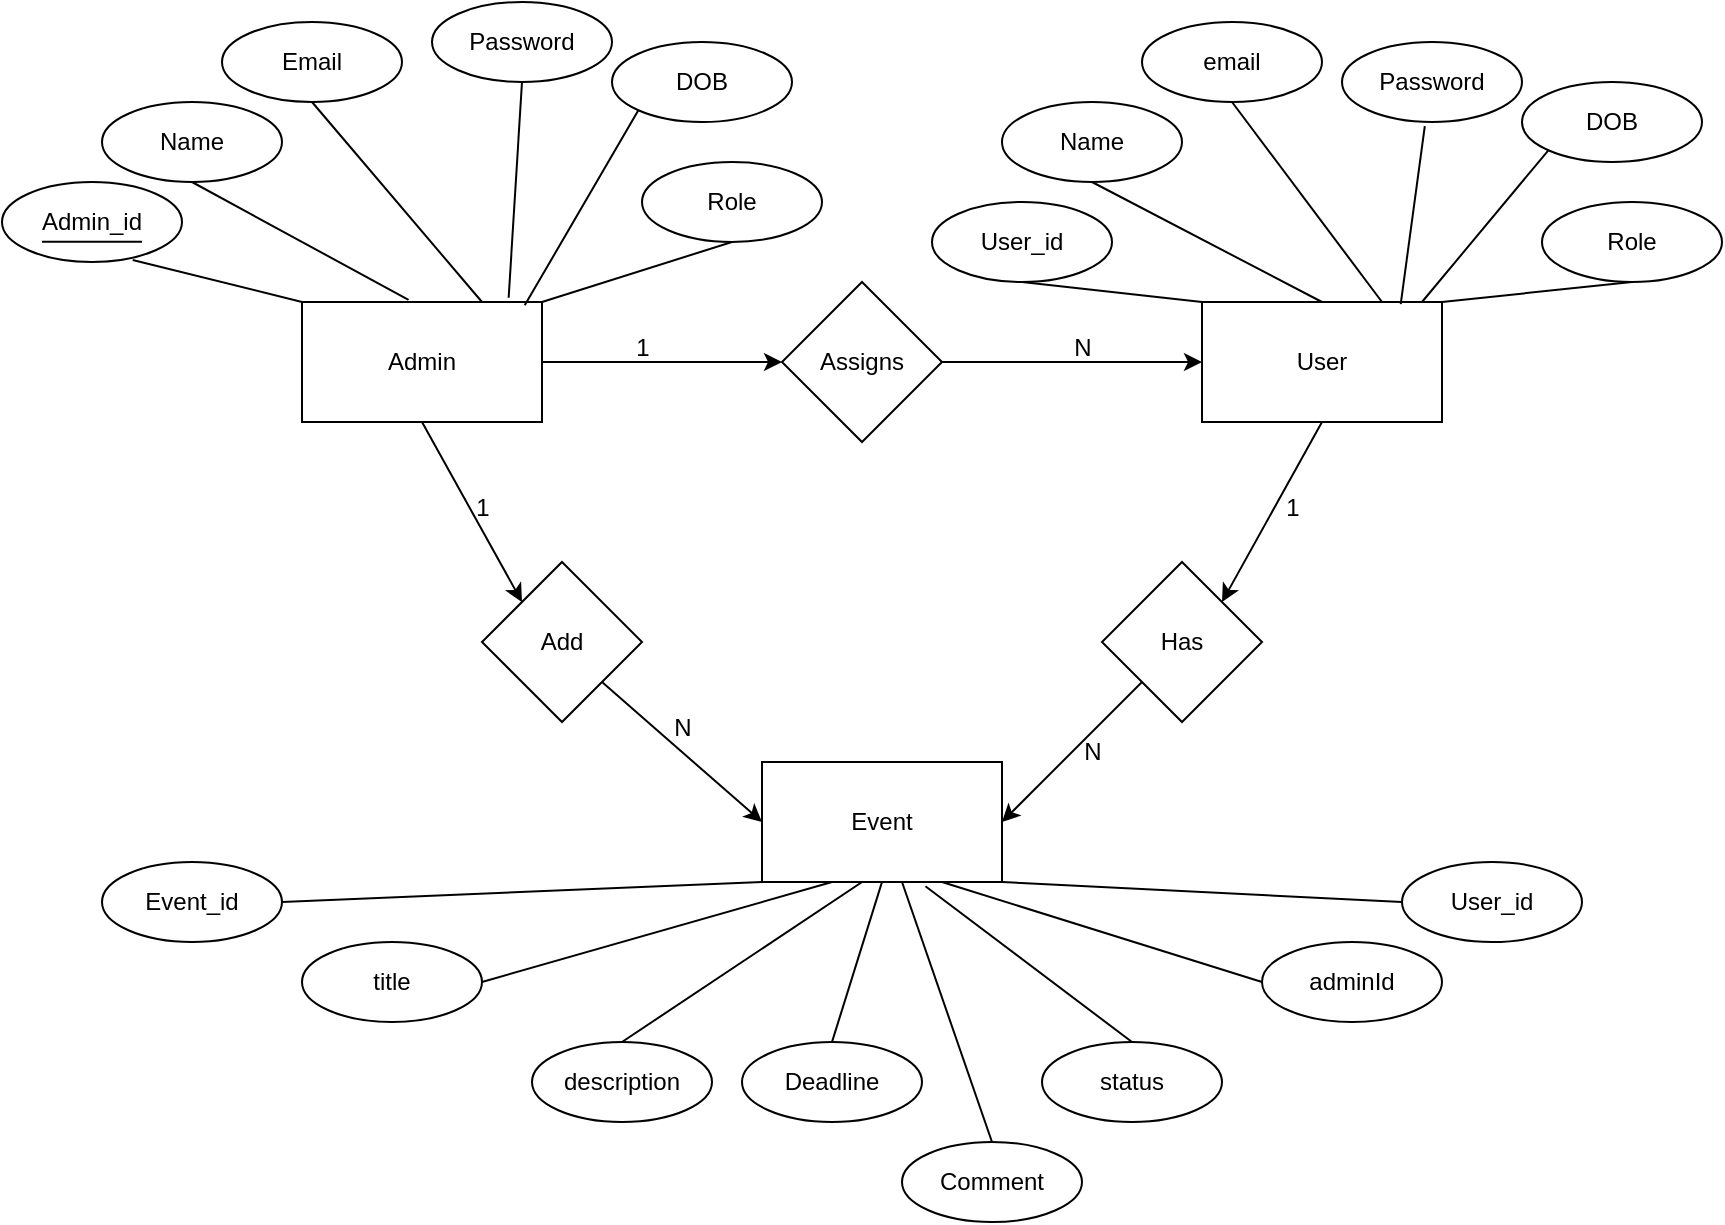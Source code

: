 <mxfile version="21.2.8" type="device">
  <diagram name="Page-1" id="t7rzHUVWxXxwLFdi_dox">
    <mxGraphModel dx="1114" dy="720" grid="1" gridSize="10" guides="1" tooltips="1" connect="1" arrows="1" fold="1" page="1" pageScale="1" pageWidth="850" pageHeight="1100" math="0" shadow="0">
      <root>
        <mxCell id="0" />
        <mxCell id="1" parent="0" />
        <mxCell id="XVSeYMu7E2xLi6ysPdNm-4" style="edgeStyle=orthogonalEdgeStyle;rounded=0;orthogonalLoop=1;jettySize=auto;html=1;exitX=1;exitY=0.5;exitDx=0;exitDy=0;entryX=0;entryY=0.5;entryDx=0;entryDy=0;" edge="1" parent="1" source="XVSeYMu7E2xLi6ysPdNm-1" target="XVSeYMu7E2xLi6ysPdNm-2">
          <mxGeometry relative="1" as="geometry" />
        </mxCell>
        <mxCell id="XVSeYMu7E2xLi6ysPdNm-25" style="rounded=0;orthogonalLoop=1;jettySize=auto;html=1;exitX=0.5;exitY=1;exitDx=0;exitDy=0;entryX=0;entryY=0;entryDx=0;entryDy=0;" edge="1" parent="1" source="XVSeYMu7E2xLi6ysPdNm-1" target="XVSeYMu7E2xLi6ysPdNm-23">
          <mxGeometry relative="1" as="geometry" />
        </mxCell>
        <mxCell id="XVSeYMu7E2xLi6ysPdNm-1" value="Admin" style="rounded=0;whiteSpace=wrap;html=1;" vertex="1" parent="1">
          <mxGeometry x="160" y="210" width="120" height="60" as="geometry" />
        </mxCell>
        <mxCell id="XVSeYMu7E2xLi6ysPdNm-5" style="edgeStyle=orthogonalEdgeStyle;rounded=0;orthogonalLoop=1;jettySize=auto;html=1;exitX=1;exitY=0.5;exitDx=0;exitDy=0;entryX=0;entryY=0.5;entryDx=0;entryDy=0;" edge="1" parent="1" source="XVSeYMu7E2xLi6ysPdNm-2" target="XVSeYMu7E2xLi6ysPdNm-3">
          <mxGeometry relative="1" as="geometry" />
        </mxCell>
        <mxCell id="XVSeYMu7E2xLi6ysPdNm-2" value="Assigns" style="rhombus;whiteSpace=wrap;html=1;" vertex="1" parent="1">
          <mxGeometry x="400" y="200" width="80" height="80" as="geometry" />
        </mxCell>
        <mxCell id="XVSeYMu7E2xLi6ysPdNm-26" style="rounded=0;orthogonalLoop=1;jettySize=auto;html=1;exitX=0.5;exitY=1;exitDx=0;exitDy=0;entryX=1;entryY=0;entryDx=0;entryDy=0;" edge="1" parent="1" source="XVSeYMu7E2xLi6ysPdNm-3" target="XVSeYMu7E2xLi6ysPdNm-24">
          <mxGeometry relative="1" as="geometry" />
        </mxCell>
        <mxCell id="XVSeYMu7E2xLi6ysPdNm-3" value="User" style="rounded=0;whiteSpace=wrap;html=1;" vertex="1" parent="1">
          <mxGeometry x="610" y="210" width="120" height="60" as="geometry" />
        </mxCell>
        <mxCell id="XVSeYMu7E2xLi6ysPdNm-6" value="N" style="text;html=1;align=center;verticalAlign=middle;resizable=0;points=[];autosize=1;strokeColor=none;fillColor=none;" vertex="1" parent="1">
          <mxGeometry x="535" y="218" width="30" height="30" as="geometry" />
        </mxCell>
        <mxCell id="XVSeYMu7E2xLi6ysPdNm-7" value="1" style="text;html=1;align=center;verticalAlign=middle;resizable=0;points=[];autosize=1;strokeColor=none;fillColor=none;" vertex="1" parent="1">
          <mxGeometry x="315" y="218" width="30" height="30" as="geometry" />
        </mxCell>
        <mxCell id="XVSeYMu7E2xLi6ysPdNm-8" value="Admin_id" style="ellipse;whiteSpace=wrap;html=1;" vertex="1" parent="1">
          <mxGeometry x="10" y="150" width="90" height="40" as="geometry" />
        </mxCell>
        <mxCell id="XVSeYMu7E2xLi6ysPdNm-9" value="Name" style="ellipse;whiteSpace=wrap;html=1;" vertex="1" parent="1">
          <mxGeometry x="60" y="110" width="90" height="40" as="geometry" />
        </mxCell>
        <mxCell id="XVSeYMu7E2xLi6ysPdNm-10" value="Email" style="ellipse;whiteSpace=wrap;html=1;" vertex="1" parent="1">
          <mxGeometry x="120" y="70" width="90" height="40" as="geometry" />
        </mxCell>
        <mxCell id="XVSeYMu7E2xLi6ysPdNm-12" value="" style="endArrow=none;html=1;rounded=0;exitX=0;exitY=0;exitDx=0;exitDy=0;entryX=0.726;entryY=0.975;entryDx=0;entryDy=0;entryPerimeter=0;" edge="1" parent="1" source="XVSeYMu7E2xLi6ysPdNm-1" target="XVSeYMu7E2xLi6ysPdNm-8">
          <mxGeometry width="50" height="50" relative="1" as="geometry">
            <mxPoint x="100" y="230" as="sourcePoint" />
            <mxPoint x="150" y="180" as="targetPoint" />
          </mxGeometry>
        </mxCell>
        <mxCell id="XVSeYMu7E2xLi6ysPdNm-13" value="" style="endArrow=none;html=1;rounded=0;exitX=0.444;exitY=-0.017;exitDx=0;exitDy=0;entryX=0.5;entryY=1;entryDx=0;entryDy=0;exitPerimeter=0;" edge="1" parent="1" source="XVSeYMu7E2xLi6ysPdNm-1" target="XVSeYMu7E2xLi6ysPdNm-9">
          <mxGeometry width="50" height="50" relative="1" as="geometry">
            <mxPoint x="170" y="220" as="sourcePoint" />
            <mxPoint x="125" y="189" as="targetPoint" />
          </mxGeometry>
        </mxCell>
        <mxCell id="XVSeYMu7E2xLi6ysPdNm-14" value="" style="endArrow=none;html=1;rounded=0;entryX=0.5;entryY=1;entryDx=0;entryDy=0;" edge="1" parent="1" target="XVSeYMu7E2xLi6ysPdNm-10">
          <mxGeometry width="50" height="50" relative="1" as="geometry">
            <mxPoint x="250" y="210" as="sourcePoint" />
            <mxPoint x="300" y="160" as="targetPoint" />
          </mxGeometry>
        </mxCell>
        <mxCell id="XVSeYMu7E2xLi6ysPdNm-16" value="User_id" style="ellipse;whiteSpace=wrap;html=1;" vertex="1" parent="1">
          <mxGeometry x="475" y="160" width="90" height="40" as="geometry" />
        </mxCell>
        <mxCell id="XVSeYMu7E2xLi6ysPdNm-17" value="Name" style="ellipse;whiteSpace=wrap;html=1;" vertex="1" parent="1">
          <mxGeometry x="510" y="110" width="90" height="40" as="geometry" />
        </mxCell>
        <mxCell id="XVSeYMu7E2xLi6ysPdNm-18" value="email" style="ellipse;whiteSpace=wrap;html=1;" vertex="1" parent="1">
          <mxGeometry x="580" y="70" width="90" height="40" as="geometry" />
        </mxCell>
        <mxCell id="XVSeYMu7E2xLi6ysPdNm-19" value="" style="endArrow=none;html=1;rounded=0;entryX=0.5;entryY=1;entryDx=0;entryDy=0;exitX=0.75;exitY=0;exitDx=0;exitDy=0;" edge="1" parent="1" source="XVSeYMu7E2xLi6ysPdNm-3" target="XVSeYMu7E2xLi6ysPdNm-18">
          <mxGeometry width="50" height="50" relative="1" as="geometry">
            <mxPoint x="720" y="210" as="sourcePoint" />
            <mxPoint x="770" y="160" as="targetPoint" />
          </mxGeometry>
        </mxCell>
        <mxCell id="XVSeYMu7E2xLi6ysPdNm-20" value="" style="endArrow=none;html=1;rounded=0;exitX=0.5;exitY=0;exitDx=0;exitDy=0;entryX=0.5;entryY=1;entryDx=0;entryDy=0;" edge="1" parent="1" source="XVSeYMu7E2xLi6ysPdNm-3" target="XVSeYMu7E2xLi6ysPdNm-17">
          <mxGeometry width="50" height="50" relative="1" as="geometry">
            <mxPoint x="630" y="200" as="sourcePoint" />
            <mxPoint x="680" y="150" as="targetPoint" />
          </mxGeometry>
        </mxCell>
        <mxCell id="XVSeYMu7E2xLi6ysPdNm-21" value="" style="endArrow=none;html=1;rounded=0;exitX=0;exitY=0;exitDx=0;exitDy=0;entryX=0.5;entryY=1;entryDx=0;entryDy=0;" edge="1" parent="1" source="XVSeYMu7E2xLi6ysPdNm-3" target="XVSeYMu7E2xLi6ysPdNm-16">
          <mxGeometry width="50" height="50" relative="1" as="geometry">
            <mxPoint x="600" y="210" as="sourcePoint" />
            <mxPoint x="650" y="160" as="targetPoint" />
          </mxGeometry>
        </mxCell>
        <mxCell id="XVSeYMu7E2xLi6ysPdNm-22" value="Event" style="rounded=0;whiteSpace=wrap;html=1;" vertex="1" parent="1">
          <mxGeometry x="390" y="440" width="120" height="60" as="geometry" />
        </mxCell>
        <mxCell id="XVSeYMu7E2xLi6ysPdNm-27" style="rounded=0;orthogonalLoop=1;jettySize=auto;html=1;exitX=1;exitY=1;exitDx=0;exitDy=0;entryX=0;entryY=0.5;entryDx=0;entryDy=0;" edge="1" parent="1" source="XVSeYMu7E2xLi6ysPdNm-23" target="XVSeYMu7E2xLi6ysPdNm-22">
          <mxGeometry relative="1" as="geometry" />
        </mxCell>
        <mxCell id="XVSeYMu7E2xLi6ysPdNm-23" value="Add" style="rhombus;whiteSpace=wrap;html=1;" vertex="1" parent="1">
          <mxGeometry x="250" y="340" width="80" height="80" as="geometry" />
        </mxCell>
        <mxCell id="XVSeYMu7E2xLi6ysPdNm-28" style="rounded=0;orthogonalLoop=1;jettySize=auto;html=1;exitX=0;exitY=1;exitDx=0;exitDy=0;entryX=1;entryY=0.5;entryDx=0;entryDy=0;" edge="1" parent="1" source="XVSeYMu7E2xLi6ysPdNm-24" target="XVSeYMu7E2xLi6ysPdNm-22">
          <mxGeometry relative="1" as="geometry" />
        </mxCell>
        <mxCell id="XVSeYMu7E2xLi6ysPdNm-24" value="Has" style="rhombus;whiteSpace=wrap;html=1;" vertex="1" parent="1">
          <mxGeometry x="560" y="340" width="80" height="80" as="geometry" />
        </mxCell>
        <mxCell id="XVSeYMu7E2xLi6ysPdNm-29" value="status" style="ellipse;whiteSpace=wrap;html=1;" vertex="1" parent="1">
          <mxGeometry x="530" y="580" width="90" height="40" as="geometry" />
        </mxCell>
        <mxCell id="XVSeYMu7E2xLi6ysPdNm-30" value="Deadline" style="ellipse;whiteSpace=wrap;html=1;" vertex="1" parent="1">
          <mxGeometry x="380" y="580" width="90" height="40" as="geometry" />
        </mxCell>
        <mxCell id="XVSeYMu7E2xLi6ysPdNm-31" value="description" style="ellipse;whiteSpace=wrap;html=1;" vertex="1" parent="1">
          <mxGeometry x="275" y="580" width="90" height="40" as="geometry" />
        </mxCell>
        <mxCell id="XVSeYMu7E2xLi6ysPdNm-32" value="title" style="ellipse;whiteSpace=wrap;html=1;" vertex="1" parent="1">
          <mxGeometry x="160" y="530" width="90" height="40" as="geometry" />
        </mxCell>
        <mxCell id="XVSeYMu7E2xLi6ysPdNm-34" value="User_id" style="ellipse;whiteSpace=wrap;html=1;" vertex="1" parent="1">
          <mxGeometry x="710" y="490" width="90" height="40" as="geometry" />
        </mxCell>
        <mxCell id="XVSeYMu7E2xLi6ysPdNm-35" value="adminId" style="ellipse;whiteSpace=wrap;html=1;" vertex="1" parent="1">
          <mxGeometry x="640" y="530" width="90" height="40" as="geometry" />
        </mxCell>
        <mxCell id="XVSeYMu7E2xLi6ysPdNm-36" value="" style="endArrow=none;html=1;rounded=0;exitX=1;exitY=0.5;exitDx=0;exitDy=0;" edge="1" parent="1" source="XVSeYMu7E2xLi6ysPdNm-33">
          <mxGeometry width="50" height="50" relative="1" as="geometry">
            <mxPoint x="340" y="550" as="sourcePoint" />
            <mxPoint x="390" y="500" as="targetPoint" />
          </mxGeometry>
        </mxCell>
        <mxCell id="XVSeYMu7E2xLi6ysPdNm-37" value="" style="endArrow=none;html=1;rounded=0;exitX=1;exitY=0.5;exitDx=0;exitDy=0;" edge="1" parent="1" source="XVSeYMu7E2xLi6ysPdNm-32">
          <mxGeometry width="50" height="50" relative="1" as="geometry">
            <mxPoint x="375" y="550" as="sourcePoint" />
            <mxPoint x="425" y="500" as="targetPoint" />
          </mxGeometry>
        </mxCell>
        <mxCell id="XVSeYMu7E2xLi6ysPdNm-38" value="" style="endArrow=none;html=1;rounded=0;exitX=0.5;exitY=0;exitDx=0;exitDy=0;entryX=0.417;entryY=1;entryDx=0;entryDy=0;entryPerimeter=0;" edge="1" parent="1" source="XVSeYMu7E2xLi6ysPdNm-31" target="XVSeYMu7E2xLi6ysPdNm-22">
          <mxGeometry width="50" height="50" relative="1" as="geometry">
            <mxPoint x="410" y="550" as="sourcePoint" />
            <mxPoint x="460" y="500" as="targetPoint" />
          </mxGeometry>
        </mxCell>
        <mxCell id="XVSeYMu7E2xLi6ysPdNm-40" value="" style="endArrow=none;html=1;rounded=0;entryX=0.5;entryY=1;entryDx=0;entryDy=0;exitX=0.5;exitY=0;exitDx=0;exitDy=0;" edge="1" parent="1" source="XVSeYMu7E2xLi6ysPdNm-30" target="XVSeYMu7E2xLi6ysPdNm-22">
          <mxGeometry width="50" height="50" relative="1" as="geometry">
            <mxPoint x="460" y="550" as="sourcePoint" />
            <mxPoint x="510" y="500" as="targetPoint" />
          </mxGeometry>
        </mxCell>
        <mxCell id="XVSeYMu7E2xLi6ysPdNm-41" value="" style="endArrow=none;html=1;rounded=0;entryX=0.681;entryY=1.035;entryDx=0;entryDy=0;exitX=0.5;exitY=0;exitDx=0;exitDy=0;entryPerimeter=0;" edge="1" parent="1" source="XVSeYMu7E2xLi6ysPdNm-29" target="XVSeYMu7E2xLi6ysPdNm-22">
          <mxGeometry width="50" height="50" relative="1" as="geometry">
            <mxPoint x="500" y="570" as="sourcePoint" />
            <mxPoint x="550" y="520" as="targetPoint" />
          </mxGeometry>
        </mxCell>
        <mxCell id="XVSeYMu7E2xLi6ysPdNm-42" value="" style="endArrow=none;html=1;rounded=0;entryX=0;entryY=0.5;entryDx=0;entryDy=0;exitX=1;exitY=1;exitDx=0;exitDy=0;" edge="1" parent="1" source="XVSeYMu7E2xLi6ysPdNm-22" target="XVSeYMu7E2xLi6ysPdNm-34">
          <mxGeometry width="50" height="50" relative="1" as="geometry">
            <mxPoint x="570" y="540" as="sourcePoint" />
            <mxPoint x="620" y="490" as="targetPoint" />
          </mxGeometry>
        </mxCell>
        <mxCell id="XVSeYMu7E2xLi6ysPdNm-43" value="" style="endArrow=none;html=1;rounded=0;entryX=0;entryY=0.5;entryDx=0;entryDy=0;exitX=0.75;exitY=1;exitDx=0;exitDy=0;" edge="1" parent="1" source="XVSeYMu7E2xLi6ysPdNm-22" target="XVSeYMu7E2xLi6ysPdNm-35">
          <mxGeometry width="50" height="50" relative="1" as="geometry">
            <mxPoint x="570" y="560" as="sourcePoint" />
            <mxPoint x="620" y="510" as="targetPoint" />
          </mxGeometry>
        </mxCell>
        <mxCell id="XVSeYMu7E2xLi6ysPdNm-44" value="Password" style="ellipse;whiteSpace=wrap;html=1;" vertex="1" parent="1">
          <mxGeometry x="680" y="80" width="90" height="40" as="geometry" />
        </mxCell>
        <mxCell id="XVSeYMu7E2xLi6ysPdNm-46" value="" style="endArrow=none;html=1;rounded=0;entryX=0.46;entryY=1.051;entryDx=0;entryDy=0;entryPerimeter=0;exitX=0.828;exitY=0.017;exitDx=0;exitDy=0;exitPerimeter=0;" edge="1" parent="1" source="XVSeYMu7E2xLi6ysPdNm-3" target="XVSeYMu7E2xLi6ysPdNm-44">
          <mxGeometry width="50" height="50" relative="1" as="geometry">
            <mxPoint x="730" y="210" as="sourcePoint" />
            <mxPoint x="780" y="160" as="targetPoint" />
          </mxGeometry>
        </mxCell>
        <mxCell id="XVSeYMu7E2xLi6ysPdNm-47" value="1" style="text;html=1;align=center;verticalAlign=middle;resizable=0;points=[];autosize=1;strokeColor=none;fillColor=none;" vertex="1" parent="1">
          <mxGeometry x="640" y="298" width="30" height="30" as="geometry" />
        </mxCell>
        <mxCell id="XVSeYMu7E2xLi6ysPdNm-48" value="N" style="text;html=1;align=center;verticalAlign=middle;resizable=0;points=[];autosize=1;strokeColor=none;fillColor=none;" vertex="1" parent="1">
          <mxGeometry x="540" y="420" width="30" height="30" as="geometry" />
        </mxCell>
        <mxCell id="XVSeYMu7E2xLi6ysPdNm-49" value="1" style="text;html=1;align=center;verticalAlign=middle;resizable=0;points=[];autosize=1;strokeColor=none;fillColor=none;" vertex="1" parent="1">
          <mxGeometry x="235" y="298" width="30" height="30" as="geometry" />
        </mxCell>
        <mxCell id="XVSeYMu7E2xLi6ysPdNm-50" value="N" style="text;html=1;align=center;verticalAlign=middle;resizable=0;points=[];autosize=1;strokeColor=none;fillColor=none;" vertex="1" parent="1">
          <mxGeometry x="335" y="408" width="30" height="30" as="geometry" />
        </mxCell>
        <mxCell id="XVSeYMu7E2xLi6ysPdNm-51" value="" style="endArrow=none;html=1;rounded=0;" edge="1" parent="1" source="XVSeYMu7E2xLi6ysPdNm-33">
          <mxGeometry width="50" height="50" relative="1" as="geometry">
            <mxPoint x="80" y="500" as="sourcePoint" />
            <mxPoint x="130" y="500" as="targetPoint" />
          </mxGeometry>
        </mxCell>
        <mxCell id="XVSeYMu7E2xLi6ysPdNm-52" value="" style="endArrow=none;html=1;rounded=0;" edge="1" parent="1">
          <mxGeometry width="50" height="50" relative="1" as="geometry">
            <mxPoint x="30" y="179.83" as="sourcePoint" />
            <mxPoint x="80" y="179.83" as="targetPoint" />
          </mxGeometry>
        </mxCell>
        <mxCell id="XVSeYMu7E2xLi6ysPdNm-53" value="Password" style="ellipse;whiteSpace=wrap;html=1;" vertex="1" parent="1">
          <mxGeometry x="225" y="60" width="90" height="40" as="geometry" />
        </mxCell>
        <mxCell id="XVSeYMu7E2xLi6ysPdNm-55" value="" style="endArrow=none;html=1;rounded=0;entryX=0.5;entryY=1;entryDx=0;entryDy=0;exitX=0.861;exitY=-0.035;exitDx=0;exitDy=0;exitPerimeter=0;" edge="1" parent="1" source="XVSeYMu7E2xLi6ysPdNm-1" target="XVSeYMu7E2xLi6ysPdNm-53">
          <mxGeometry width="50" height="50" relative="1" as="geometry">
            <mxPoint x="280" y="210" as="sourcePoint" />
            <mxPoint x="330" y="160" as="targetPoint" />
          </mxGeometry>
        </mxCell>
        <mxCell id="XVSeYMu7E2xLi6ysPdNm-56" value="Role" style="ellipse;whiteSpace=wrap;html=1;" vertex="1" parent="1">
          <mxGeometry x="330" y="140" width="90" height="40" as="geometry" />
        </mxCell>
        <mxCell id="XVSeYMu7E2xLi6ysPdNm-57" value="" style="endArrow=none;html=1;rounded=0;entryX=0.5;entryY=1;entryDx=0;entryDy=0;" edge="1" parent="1" target="XVSeYMu7E2xLi6ysPdNm-56">
          <mxGeometry width="50" height="50" relative="1" as="geometry">
            <mxPoint x="280" y="210" as="sourcePoint" />
            <mxPoint x="330" y="160" as="targetPoint" />
          </mxGeometry>
        </mxCell>
        <mxCell id="XVSeYMu7E2xLi6ysPdNm-59" value="Role" style="ellipse;whiteSpace=wrap;html=1;" vertex="1" parent="1">
          <mxGeometry x="780" y="160" width="90" height="40" as="geometry" />
        </mxCell>
        <mxCell id="XVSeYMu7E2xLi6ysPdNm-61" value="" style="endArrow=none;html=1;rounded=0;entryX=0.5;entryY=1;entryDx=0;entryDy=0;" edge="1" parent="1" target="XVSeYMu7E2xLi6ysPdNm-59">
          <mxGeometry width="50" height="50" relative="1" as="geometry">
            <mxPoint x="730" y="210" as="sourcePoint" />
            <mxPoint x="790" y="170" as="targetPoint" />
          </mxGeometry>
        </mxCell>
        <mxCell id="XVSeYMu7E2xLi6ysPdNm-62" value="" style="endArrow=none;html=1;rounded=0;" edge="1" parent="1" target="XVSeYMu7E2xLi6ysPdNm-33">
          <mxGeometry width="50" height="50" relative="1" as="geometry">
            <mxPoint x="80" y="500" as="sourcePoint" />
            <mxPoint x="130" y="500" as="targetPoint" />
          </mxGeometry>
        </mxCell>
        <mxCell id="XVSeYMu7E2xLi6ysPdNm-33" value="Event_id" style="ellipse;whiteSpace=wrap;html=1;" vertex="1" parent="1">
          <mxGeometry x="60" y="490" width="90" height="40" as="geometry" />
        </mxCell>
        <mxCell id="XVSeYMu7E2xLi6ysPdNm-64" value="Comment" style="ellipse;whiteSpace=wrap;html=1;" vertex="1" parent="1">
          <mxGeometry x="460" y="630" width="90" height="40" as="geometry" />
        </mxCell>
        <mxCell id="XVSeYMu7E2xLi6ysPdNm-65" value="" style="endArrow=none;html=1;rounded=0;exitX=0.5;exitY=0;exitDx=0;exitDy=0;" edge="1" parent="1" source="XVSeYMu7E2xLi6ysPdNm-64">
          <mxGeometry width="50" height="50" relative="1" as="geometry">
            <mxPoint x="470" y="620" as="sourcePoint" />
            <mxPoint x="460" y="500" as="targetPoint" />
          </mxGeometry>
        </mxCell>
        <mxCell id="XVSeYMu7E2xLi6ysPdNm-66" value="DOB" style="ellipse;whiteSpace=wrap;html=1;" vertex="1" parent="1">
          <mxGeometry x="770" y="100" width="90" height="40" as="geometry" />
        </mxCell>
        <mxCell id="XVSeYMu7E2xLi6ysPdNm-67" value="" style="endArrow=none;html=1;rounded=0;entryX=0;entryY=1;entryDx=0;entryDy=0;" edge="1" parent="1" target="XVSeYMu7E2xLi6ysPdNm-66">
          <mxGeometry width="50" height="50" relative="1" as="geometry">
            <mxPoint x="720" y="210" as="sourcePoint" />
            <mxPoint x="770" y="160" as="targetPoint" />
          </mxGeometry>
        </mxCell>
        <mxCell id="XVSeYMu7E2xLi6ysPdNm-69" value="DOB" style="ellipse;whiteSpace=wrap;html=1;" vertex="1" parent="1">
          <mxGeometry x="315" y="80" width="90" height="40" as="geometry" />
        </mxCell>
        <mxCell id="XVSeYMu7E2xLi6ysPdNm-70" value="" style="endArrow=none;html=1;rounded=0;entryX=0;entryY=1;entryDx=0;entryDy=0;exitX=0.928;exitY=0.028;exitDx=0;exitDy=0;exitPerimeter=0;" edge="1" parent="1" target="XVSeYMu7E2xLi6ysPdNm-69" source="XVSeYMu7E2xLi6ysPdNm-1">
          <mxGeometry width="50" height="50" relative="1" as="geometry">
            <mxPoint x="280" y="210" as="sourcePoint" />
            <mxPoint x="330" y="160" as="targetPoint" />
          </mxGeometry>
        </mxCell>
      </root>
    </mxGraphModel>
  </diagram>
</mxfile>
